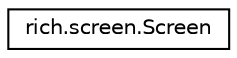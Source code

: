digraph "Graphical Class Hierarchy"
{
 // LATEX_PDF_SIZE
  edge [fontname="Helvetica",fontsize="10",labelfontname="Helvetica",labelfontsize="10"];
  node [fontname="Helvetica",fontsize="10",shape=record];
  rankdir="LR";
  Node0 [label="rich.screen.Screen",height=0.2,width=0.4,color="black", fillcolor="white", style="filled",URL="$classrich_1_1screen_1_1Screen.html",tooltip=" "];
}
